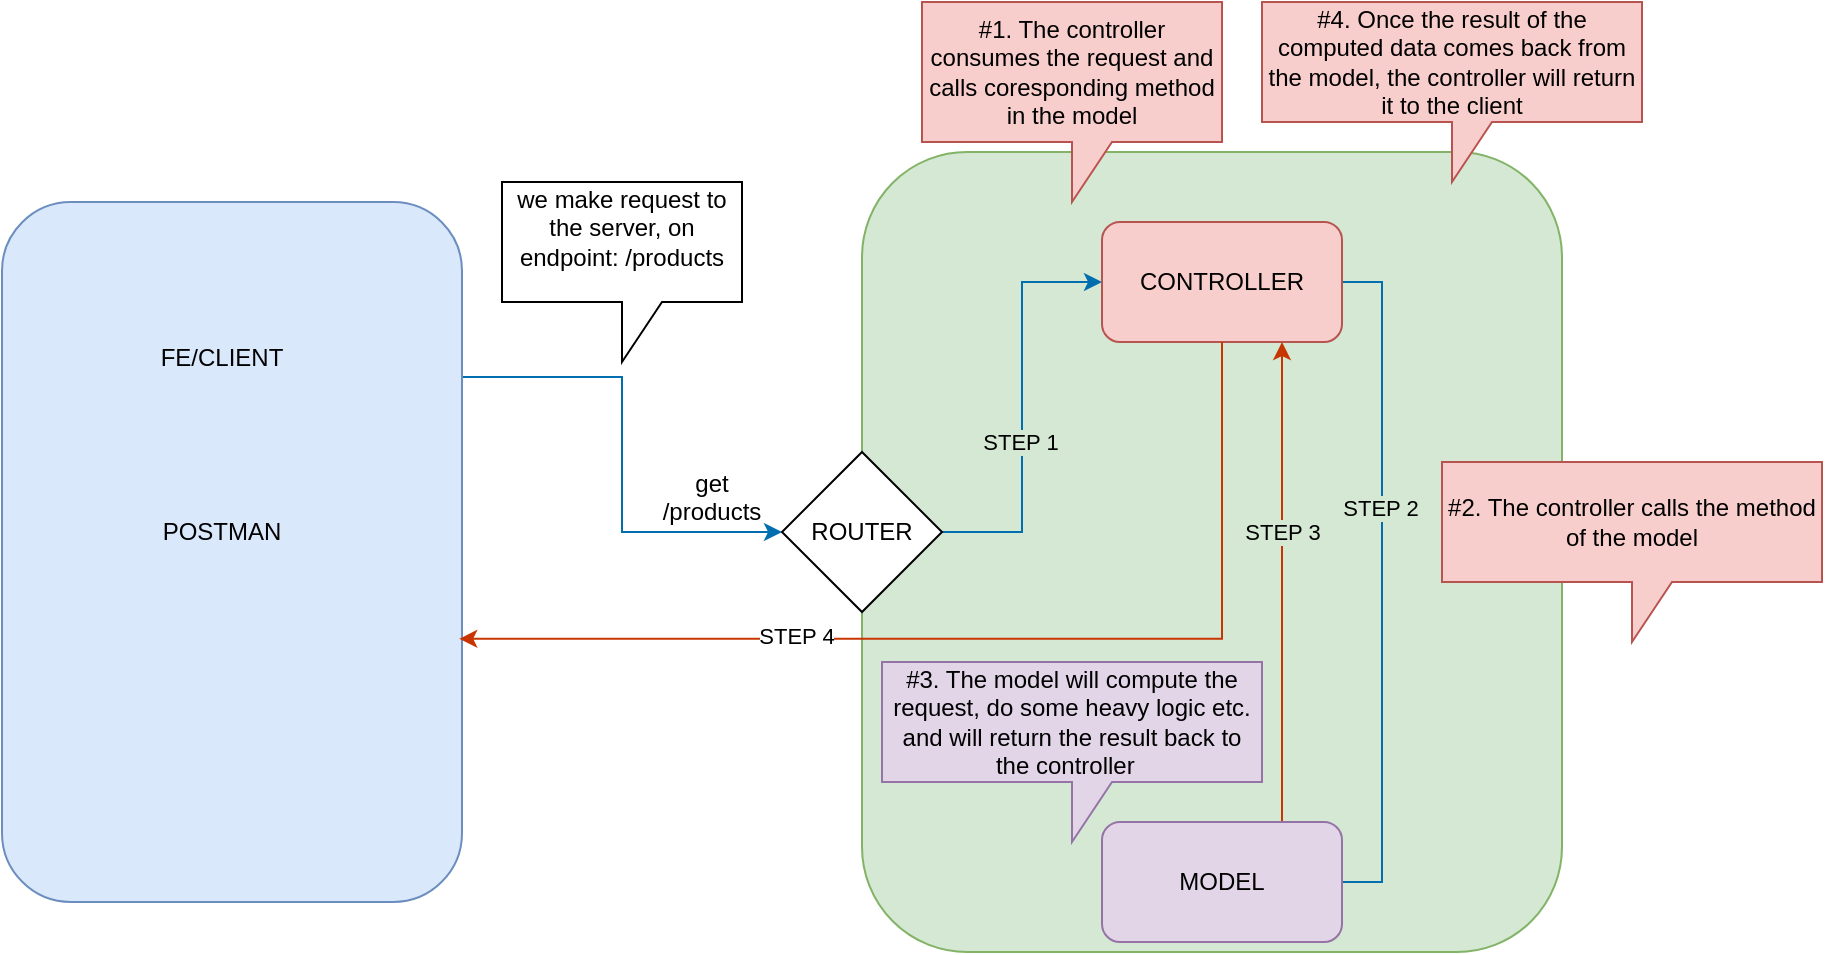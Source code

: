 <mxfile version="24.0.5" type="device">
  <diagram name="Page-1" id="ivnIsq2ig485QlsLtY3N">
    <mxGraphModel dx="1430" dy="763" grid="1" gridSize="10" guides="1" tooltips="1" connect="1" arrows="1" fold="1" page="1" pageScale="1" pageWidth="850" pageHeight="1100" math="0" shadow="0">
      <root>
        <mxCell id="0" />
        <mxCell id="1" parent="0" />
        <mxCell id="rwre4ibCbR-S0OF3SVJ5-13" style="edgeStyle=orthogonalEdgeStyle;rounded=0;orthogonalLoop=1;jettySize=auto;html=1;exitX=1;exitY=0.25;exitDx=0;exitDy=0;fillColor=#1ba1e2;strokeColor=#006EAF;" edge="1" parent="1" source="rwre4ibCbR-S0OF3SVJ5-1" target="rwre4ibCbR-S0OF3SVJ5-7">
          <mxGeometry relative="1" as="geometry" />
        </mxCell>
        <mxCell id="rwre4ibCbR-S0OF3SVJ5-1" value="" style="rounded=1;whiteSpace=wrap;html=1;fillColor=#dae8fc;strokeColor=#6c8ebf;" vertex="1" parent="1">
          <mxGeometry x="40" y="120" width="230" height="350" as="geometry" />
        </mxCell>
        <mxCell id="rwre4ibCbR-S0OF3SVJ5-2" value="FE/CLIENT&lt;div&gt;&lt;br&gt;&lt;/div&gt;" style="text;html=1;align=center;verticalAlign=middle;whiteSpace=wrap;rounded=0;" vertex="1" parent="1">
          <mxGeometry x="120" y="190" width="60" height="30" as="geometry" />
        </mxCell>
        <mxCell id="rwre4ibCbR-S0OF3SVJ5-3" value="POSTMAN" style="text;html=1;align=center;verticalAlign=middle;whiteSpace=wrap;rounded=0;" vertex="1" parent="1">
          <mxGeometry x="120" y="270" width="60" height="30" as="geometry" />
        </mxCell>
        <mxCell id="rwre4ibCbR-S0OF3SVJ5-4" value="" style="rounded=1;whiteSpace=wrap;html=1;fillColor=#D5E8D4;strokeColor=#82b366;" vertex="1" parent="1">
          <mxGeometry x="470" y="95" width="350" height="400" as="geometry" />
        </mxCell>
        <mxCell id="rwre4ibCbR-S0OF3SVJ5-14" style="edgeStyle=orthogonalEdgeStyle;rounded=0;orthogonalLoop=1;jettySize=auto;html=1;exitX=1;exitY=0.5;exitDx=0;exitDy=0;entryX=0;entryY=0.5;entryDx=0;entryDy=0;fillColor=#1ba1e2;strokeColor=#006EAF;" edge="1" parent="1" source="rwre4ibCbR-S0OF3SVJ5-7" target="rwre4ibCbR-S0OF3SVJ5-9">
          <mxGeometry relative="1" as="geometry" />
        </mxCell>
        <mxCell id="rwre4ibCbR-S0OF3SVJ5-27" value="STEP 1" style="edgeLabel;html=1;align=center;verticalAlign=middle;resizable=0;points=[];labelBackgroundColor=#D5E8D4;" vertex="1" connectable="0" parent="rwre4ibCbR-S0OF3SVJ5-14">
          <mxGeometry x="-0.168" y="1" relative="1" as="geometry">
            <mxPoint as="offset" />
          </mxGeometry>
        </mxCell>
        <mxCell id="rwre4ibCbR-S0OF3SVJ5-7" value="" style="rhombus;whiteSpace=wrap;html=1;" vertex="1" parent="1">
          <mxGeometry x="430" y="245" width="80" height="80" as="geometry" />
        </mxCell>
        <mxCell id="rwre4ibCbR-S0OF3SVJ5-8" value="ROUTER" style="text;html=1;align=center;verticalAlign=middle;whiteSpace=wrap;rounded=0;" vertex="1" parent="1">
          <mxGeometry x="440" y="270" width="60" height="30" as="geometry" />
        </mxCell>
        <mxCell id="rwre4ibCbR-S0OF3SVJ5-15" style="edgeStyle=orthogonalEdgeStyle;rounded=0;orthogonalLoop=1;jettySize=auto;html=1;exitX=1;exitY=0.5;exitDx=0;exitDy=0;entryX=1;entryY=0.5;entryDx=0;entryDy=0;fillColor=#1ba1e2;strokeColor=#006EAF;" edge="1" parent="1" source="rwre4ibCbR-S0OF3SVJ5-9" target="rwre4ibCbR-S0OF3SVJ5-12">
          <mxGeometry relative="1" as="geometry" />
        </mxCell>
        <mxCell id="rwre4ibCbR-S0OF3SVJ5-28" value="&lt;span style=&quot;color: rgba(0, 0, 0, 0); font-family: monospace; font-size: 0px; text-align: start; background-color: rgb(251, 251, 251);&quot;&gt;%3CmxGraphModel%3E%3Croot%3E%3CmxCell%20id%3D%220%22%2F%3E%3CmxCell%20id%3D%221%22%20parent%3D%220%22%2F%3E%3CmxCell%20id%3D%222%22%20value%3D%22STEP%201%22%20style%3D%22edgeLabel%3Bhtml%3D1%3Balign%3Dcenter%3BverticalAlign%3Dmiddle%3Bresizable%3D0%3Bpoints%3D%5B%5D%3BlabelBackgroundColor%3D%23D5E8D4%3B%22%20vertex%3D%221%22%20connectable%3D%220%22%20parent%3D%221%22%3E%3CmxGeometry%20x%3D%22549.0%22%20y%3D%22239.483%22%20as%3D%22geometry%22%2F%3E%3C%2FmxCell%3E%3C%2Froot%3E%3C%2FmxGraphModel%3E&lt;/span&gt;&lt;span style=&quot;color: rgba(0, 0, 0, 0); font-family: monospace; font-size: 0px; text-align: start; background-color: rgb(251, 251, 251);&quot;&gt;%3CmxGraphModel%3E%3Croot%3E%3CmxCell%20id%3D%220%22%2F%3E%3CmxCell%20id%3D%221%22%20parent%3D%220%22%2F%3E%3CmxCell%20id%3D%222%22%20value%3D%22STEP%201%22%20style%3D%22edgeLabel%3Bhtml%3D1%3Balign%3Dcenter%3BverticalAlign%3Dmiddle%3Bresizable%3D0%3Bpoints%3D%5B%5D%3BlabelBackgroundColor%3D%23D5E8D4%3B%22%20vertex%3D%221%22%20connectable%3D%220%22%20parent%3D%221%22%3E%3CmxGeometry%20x%3D%22549.0%22%20y%3D%22239.483%22%20as%3D%22geometry%22%2F%3E%3C%2FmxCell%3E%3C%2Froot%3E%3C%2FmxGraphModel%3E&lt;/span&gt;" style="edgeLabel;html=1;align=center;verticalAlign=middle;resizable=0;points=[];" vertex="1" connectable="0" parent="rwre4ibCbR-S0OF3SVJ5-15">
          <mxGeometry x="-0.293" y="-1" relative="1" as="geometry">
            <mxPoint as="offset" />
          </mxGeometry>
        </mxCell>
        <mxCell id="rwre4ibCbR-S0OF3SVJ5-29" value="STEP 2" style="edgeLabel;html=1;align=center;verticalAlign=middle;resizable=0;points=[];labelBackgroundColor=#D5E8D4;" vertex="1" connectable="0" parent="rwre4ibCbR-S0OF3SVJ5-15">
          <mxGeometry x="-0.282" y="-1" relative="1" as="geometry">
            <mxPoint as="offset" />
          </mxGeometry>
        </mxCell>
        <mxCell id="rwre4ibCbR-S0OF3SVJ5-9" value="" style="rounded=1;whiteSpace=wrap;html=1;fillColor=#f8cecc;strokeColor=#b85450;" vertex="1" parent="1">
          <mxGeometry x="590" y="130" width="120" height="60" as="geometry" />
        </mxCell>
        <mxCell id="rwre4ibCbR-S0OF3SVJ5-10" value="CONTROLLER" style="text;html=1;align=center;verticalAlign=middle;whiteSpace=wrap;rounded=0;" vertex="1" parent="1">
          <mxGeometry x="620" y="145" width="60" height="30" as="geometry" />
        </mxCell>
        <mxCell id="rwre4ibCbR-S0OF3SVJ5-16" style="edgeStyle=orthogonalEdgeStyle;rounded=0;orthogonalLoop=1;jettySize=auto;html=1;exitX=0.75;exitY=0;exitDx=0;exitDy=0;entryX=0.75;entryY=1;entryDx=0;entryDy=0;fillColor=#fa6800;strokeColor=#C73500;" edge="1" parent="1" source="rwre4ibCbR-S0OF3SVJ5-11" target="rwre4ibCbR-S0OF3SVJ5-9">
          <mxGeometry relative="1" as="geometry" />
        </mxCell>
        <mxCell id="rwre4ibCbR-S0OF3SVJ5-30" value="STEP 3" style="edgeLabel;html=1;align=center;verticalAlign=middle;resizable=0;points=[];labelBackgroundColor=#D5E8D4;" vertex="1" connectable="0" parent="rwre4ibCbR-S0OF3SVJ5-16">
          <mxGeometry x="0.212" relative="1" as="geometry">
            <mxPoint as="offset" />
          </mxGeometry>
        </mxCell>
        <mxCell id="rwre4ibCbR-S0OF3SVJ5-11" value="" style="rounded=1;whiteSpace=wrap;html=1;fillColor=#e1d5e7;strokeColor=#9673a6;" vertex="1" parent="1">
          <mxGeometry x="590" y="430" width="120" height="60" as="geometry" />
        </mxCell>
        <mxCell id="rwre4ibCbR-S0OF3SVJ5-12" value="MODEL" style="text;html=1;align=center;verticalAlign=middle;whiteSpace=wrap;rounded=0;" vertex="1" parent="1">
          <mxGeometry x="620" y="445" width="60" height="30" as="geometry" />
        </mxCell>
        <mxCell id="rwre4ibCbR-S0OF3SVJ5-17" style="edgeStyle=orthogonalEdgeStyle;rounded=0;orthogonalLoop=1;jettySize=auto;html=1;exitX=0.5;exitY=1;exitDx=0;exitDy=0;entryX=0.994;entryY=0.624;entryDx=0;entryDy=0;entryPerimeter=0;fillColor=#fa6800;strokeColor=#C73500;" edge="1" parent="1" source="rwre4ibCbR-S0OF3SVJ5-9" target="rwre4ibCbR-S0OF3SVJ5-1">
          <mxGeometry relative="1" as="geometry" />
        </mxCell>
        <mxCell id="rwre4ibCbR-S0OF3SVJ5-26" value="STEP 4" style="edgeLabel;html=1;align=center;verticalAlign=middle;resizable=0;points=[];" vertex="1" connectable="0" parent="rwre4ibCbR-S0OF3SVJ5-17">
          <mxGeometry x="0.367" y="-2" relative="1" as="geometry">
            <mxPoint as="offset" />
          </mxGeometry>
        </mxCell>
        <mxCell id="rwre4ibCbR-S0OF3SVJ5-19" value="get /products&lt;div&gt;&lt;br&gt;&lt;/div&gt;" style="text;html=1;align=center;verticalAlign=middle;whiteSpace=wrap;rounded=0;" vertex="1" parent="1">
          <mxGeometry x="365" y="260" width="60" height="30" as="geometry" />
        </mxCell>
        <mxCell id="rwre4ibCbR-S0OF3SVJ5-22" value="&lt;div style=&quot;&quot;&gt;&lt;span style=&quot;background-color: initial;&quot;&gt;we make request to the server, on endpoint: /products&lt;/span&gt;&lt;/div&gt;&lt;div style=&quot;&quot;&gt;&lt;br&gt;&lt;/div&gt;" style="shape=callout;whiteSpace=wrap;html=1;perimeter=calloutPerimeter;align=center;" vertex="1" parent="1">
          <mxGeometry x="290" y="110" width="120" height="90" as="geometry" />
        </mxCell>
        <mxCell id="rwre4ibCbR-S0OF3SVJ5-23" value="#1. The controller consumes the request and calls coresponding method in the model" style="shape=callout;whiteSpace=wrap;html=1;perimeter=calloutPerimeter;fillColor=#f8cecc;strokeColor=#b85450;" vertex="1" parent="1">
          <mxGeometry x="500" y="20" width="150" height="100" as="geometry" />
        </mxCell>
        <mxCell id="rwre4ibCbR-S0OF3SVJ5-24" value="#3. The model will compute the request, do some heavy logic etc. and will return the result back to the controller&amp;nbsp;&amp;nbsp;" style="shape=callout;whiteSpace=wrap;html=1;perimeter=calloutPerimeter;fillColor=#e1d5e7;strokeColor=#9673a6;" vertex="1" parent="1">
          <mxGeometry x="480" y="350" width="190" height="90" as="geometry" />
        </mxCell>
        <mxCell id="rwre4ibCbR-S0OF3SVJ5-25" value="#2. The controller calls the method of the model" style="shape=callout;whiteSpace=wrap;html=1;perimeter=calloutPerimeter;fillColor=#f8cecc;strokeColor=#b85450;" vertex="1" parent="1">
          <mxGeometry x="760" y="250" width="190" height="90" as="geometry" />
        </mxCell>
        <mxCell id="rwre4ibCbR-S0OF3SVJ5-31" value="#4. Once the result of the computed data comes back from the model, the controller will return it to the client" style="shape=callout;whiteSpace=wrap;html=1;perimeter=calloutPerimeter;fillColor=#f8cecc;strokeColor=#b85450;" vertex="1" parent="1">
          <mxGeometry x="670" y="20" width="190" height="90" as="geometry" />
        </mxCell>
      </root>
    </mxGraphModel>
  </diagram>
</mxfile>
